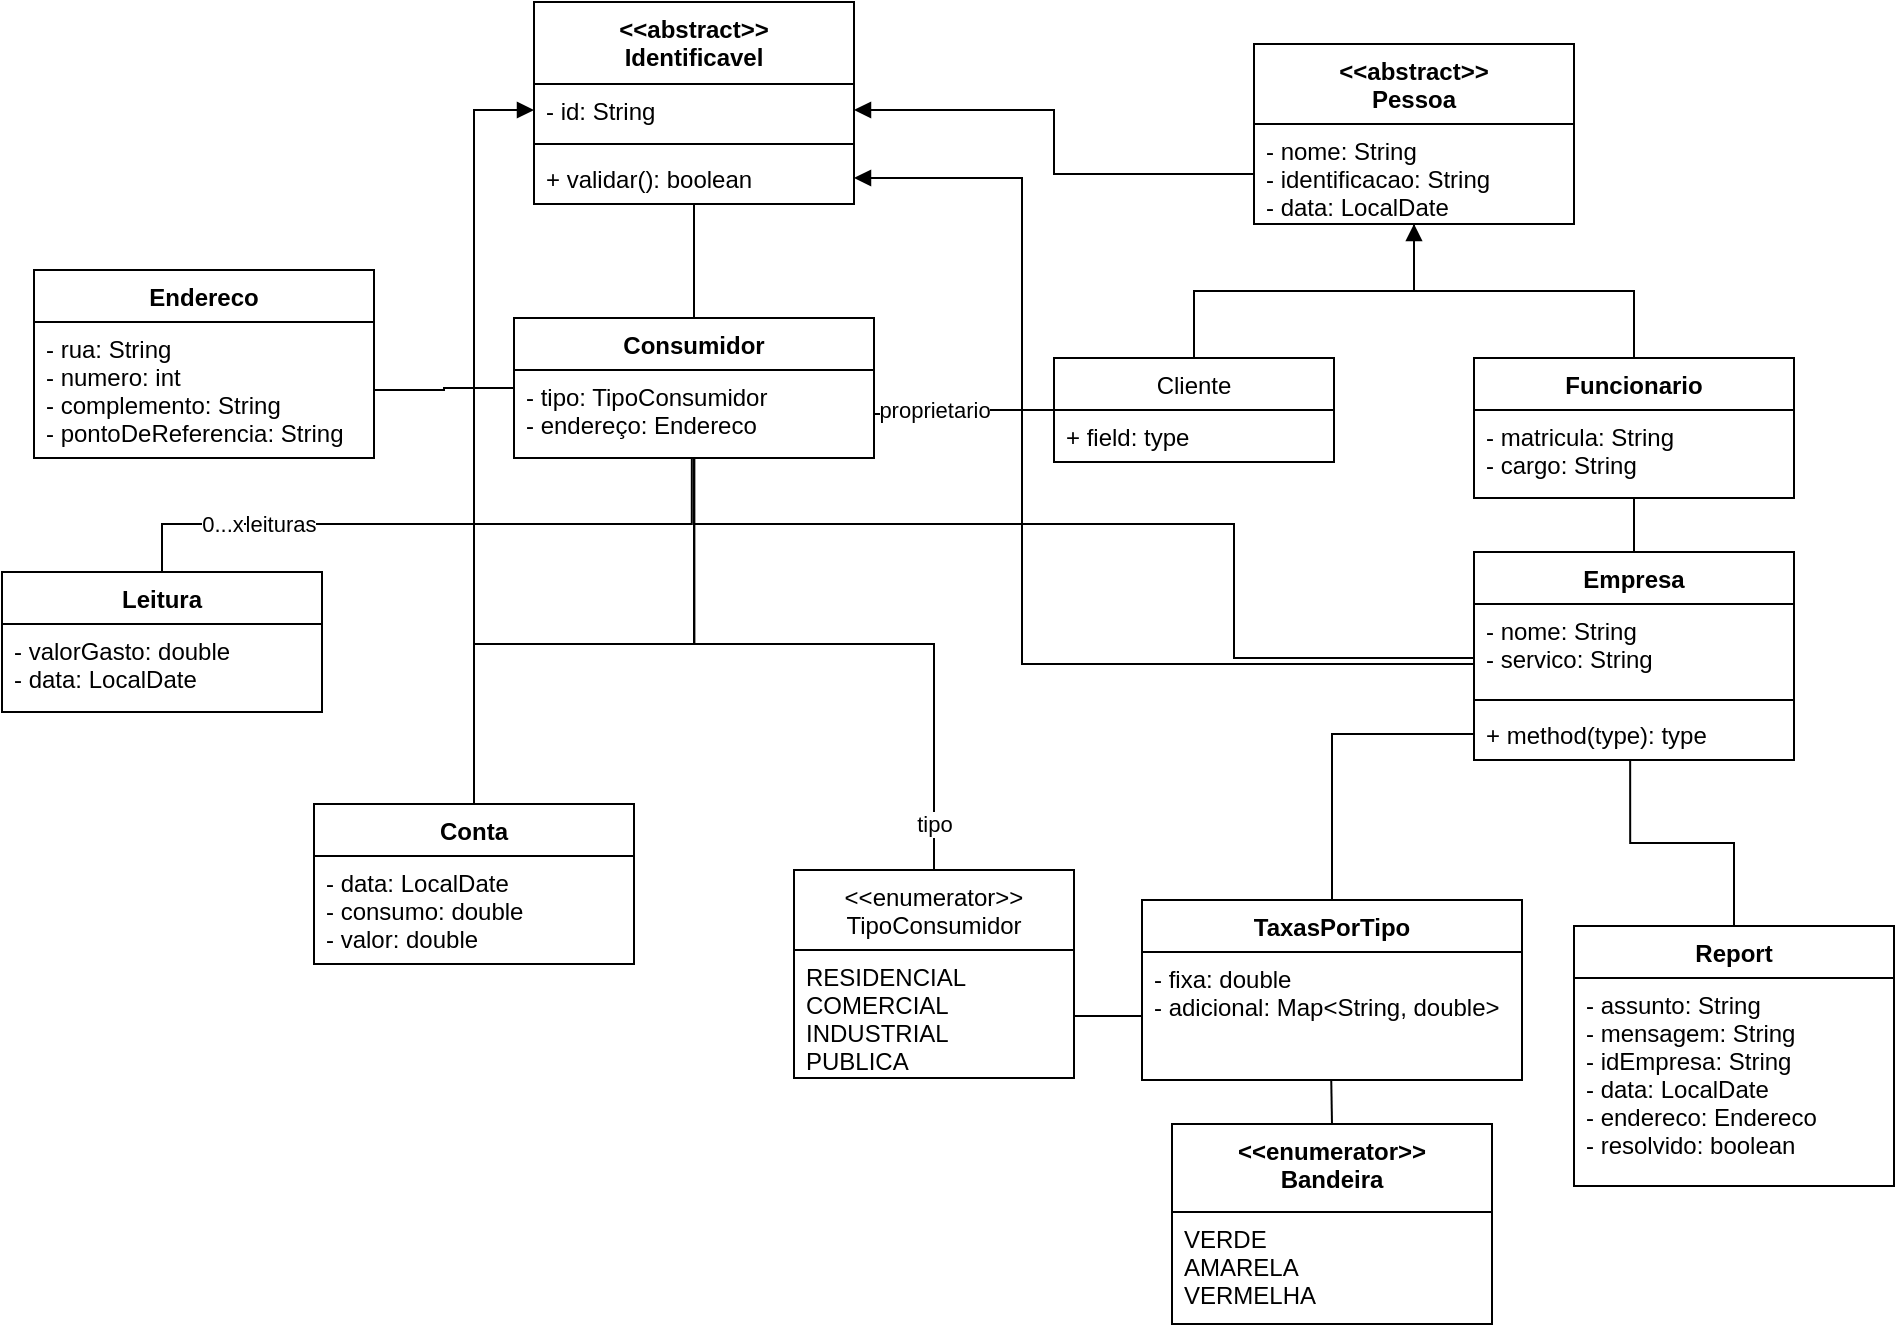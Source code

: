 <mxfile version="14.7.7" type="github">
  <diagram id="NZ5z0QVhjqcO7IGQVkhm" name="Page-1">
    <mxGraphModel dx="1678" dy="453" grid="1" gridSize="10" guides="1" tooltips="1" connect="1" arrows="1" fold="1" page="1" pageScale="1" pageWidth="100" pageHeight="100" math="0" shadow="0">
      <root>
        <mxCell id="0" />
        <mxCell id="1" parent="0" />
        <mxCell id="3nf73OtYu2r16FvgSx3d-29" style="edgeStyle=orthogonalEdgeStyle;rounded=0;orthogonalLoop=1;jettySize=auto;html=1;exitX=0;exitY=0.5;exitDx=0;exitDy=0;entryX=1;entryY=0.5;entryDx=0;entryDy=0;endArrow=none;endFill=0;" parent="1" source="3nf73OtYu2r16FvgSx3d-5" target="3nf73OtYu2r16FvgSx3d-26" edge="1">
          <mxGeometry relative="1" as="geometry" />
        </mxCell>
        <mxCell id="3nf73OtYu2r16FvgSx3d-50" style="edgeStyle=orthogonalEdgeStyle;rounded=0;orthogonalLoop=1;jettySize=auto;html=1;exitX=0.494;exitY=0.997;exitDx=0;exitDy=0;entryX=0.5;entryY=0;entryDx=0;entryDy=0;endArrow=none;endFill=0;exitPerimeter=0;" parent="1" source="3nf73OtYu2r16FvgSx3d-6" target="3nf73OtYu2r16FvgSx3d-46" edge="1">
          <mxGeometry relative="1" as="geometry">
            <mxPoint x="16.0" y="536.472" as="sourcePoint" />
            <Array as="points">
              <mxPoint x="95" y="570" />
              <mxPoint x="-170" y="570" />
            </Array>
          </mxGeometry>
        </mxCell>
        <mxCell id="3nf73OtYu2r16FvgSx3d-51" value="leituras" style="edgeLabel;html=1;align=center;verticalAlign=middle;resizable=0;points=[];" parent="3nf73OtYu2r16FvgSx3d-50" vertex="1" connectable="0">
          <mxGeometry x="-0.672" relative="1" as="geometry">
            <mxPoint x="-186" as="offset" />
          </mxGeometry>
        </mxCell>
        <mxCell id="3nf73OtYu2r16FvgSx3d-52" value="0...x" style="edgeLabel;html=1;align=center;verticalAlign=middle;resizable=0;points=[];" parent="3nf73OtYu2r16FvgSx3d-50" vertex="1" connectable="0">
          <mxGeometry x="0.666" relative="1" as="geometry">
            <mxPoint as="offset" />
          </mxGeometry>
        </mxCell>
        <mxCell id="9jkM_nr5njLPby3g5Ujz-13" style="edgeStyle=orthogonalEdgeStyle;rounded=0;orthogonalLoop=1;jettySize=auto;html=1;exitX=0.75;exitY=1;exitDx=0;exitDy=0;entryX=0;entryY=0.5;entryDx=0;entryDy=0;endArrow=none;endFill=0;" parent="1" source="3nf73OtYu2r16FvgSx3d-5" target="9jkM_nr5njLPby3g5Ujz-2" edge="1">
          <mxGeometry relative="1" as="geometry">
            <Array as="points">
              <mxPoint x="96" y="537" />
              <mxPoint x="96" y="570" />
              <mxPoint x="366" y="570" />
              <mxPoint x="366" y="637" />
              <mxPoint x="486" y="637" />
            </Array>
          </mxGeometry>
        </mxCell>
        <mxCell id="3nf73OtYu2r16FvgSx3d-5" value="Consumidor" style="swimlane;fontStyle=1;align=center;verticalAlign=top;childLayout=stackLayout;horizontal=1;startSize=26;horizontalStack=0;resizeParent=1;resizeParentMax=0;resizeLast=0;collapsible=1;marginBottom=0;" parent="1" vertex="1">
          <mxGeometry x="6" y="467" width="180" height="70" as="geometry" />
        </mxCell>
        <mxCell id="3nf73OtYu2r16FvgSx3d-6" value="- tipo: TipoConsumidor&#xa;- endereço: Endereco" style="text;strokeColor=none;fillColor=none;align=left;verticalAlign=top;spacingLeft=4;spacingRight=4;overflow=hidden;rotatable=0;points=[[0,0.5],[1,0.5]];portConstraint=eastwest;" parent="3nf73OtYu2r16FvgSx3d-5" vertex="1">
          <mxGeometry y="26" width="180" height="44" as="geometry" />
        </mxCell>
        <mxCell id="3nf73OtYu2r16FvgSx3d-17" style="edgeStyle=orthogonalEdgeStyle;rounded=0;orthogonalLoop=1;jettySize=auto;html=1;exitX=0.5;exitY=0;exitDx=0;exitDy=0;endArrow=none;endFill=0;" parent="1" source="3nf73OtYu2r16FvgSx3d-13" target="3nf73OtYu2r16FvgSx3d-5" edge="1">
          <mxGeometry relative="1" as="geometry">
            <mxPoint x="226" y="574" as="targetPoint" />
            <Array as="points">
              <mxPoint x="216" y="630" />
              <mxPoint x="96" y="630" />
            </Array>
          </mxGeometry>
        </mxCell>
        <mxCell id="3nf73OtYu2r16FvgSx3d-45" value="tipo" style="edgeLabel;html=1;align=center;verticalAlign=middle;resizable=0;points=[];" parent="3nf73OtYu2r16FvgSx3d-17" vertex="1" connectable="0">
          <mxGeometry x="0.7" y="-1" relative="1" as="geometry">
            <mxPoint x="119" y="134" as="offset" />
          </mxGeometry>
        </mxCell>
        <mxCell id="3nf73OtYu2r16FvgSx3d-13" value="&lt;&lt;enumerator&gt;&gt;&#xa;TipoConsumidor" style="swimlane;fontStyle=0;childLayout=stackLayout;horizontal=1;startSize=40;fillColor=none;horizontalStack=0;resizeParent=1;resizeParentMax=0;resizeLast=0;collapsible=1;marginBottom=0;" parent="1" vertex="1">
          <mxGeometry x="146" y="743" width="140" height="104" as="geometry" />
        </mxCell>
        <mxCell id="3nf73OtYu2r16FvgSx3d-14" value="RESIDENCIAL&#xa;COMERCIAL&#xa;INDUSTRIAL&#xa;PUBLICA" style="text;strokeColor=none;fillColor=none;align=left;verticalAlign=top;spacingLeft=4;spacingRight=4;overflow=hidden;rotatable=0;points=[[0,0.5],[1,0.5]];portConstraint=eastwest;" parent="3nf73OtYu2r16FvgSx3d-13" vertex="1">
          <mxGeometry y="40" width="140" height="64" as="geometry" />
        </mxCell>
        <mxCell id="3nf73OtYu2r16FvgSx3d-35" style="edgeStyle=orthogonalEdgeStyle;rounded=0;orthogonalLoop=1;jettySize=auto;html=1;exitX=0.5;exitY=1;exitDx=0;exitDy=0;entryX=0.5;entryY=0;entryDx=0;entryDy=0;endArrow=none;endFill=0;" parent="1" source="3nf73OtYu2r16FvgSx3d-18" target="3nf73OtYu2r16FvgSx3d-30" edge="1">
          <mxGeometry relative="1" as="geometry" />
        </mxCell>
        <mxCell id="3nf73OtYu2r16FvgSx3d-40" style="edgeStyle=orthogonalEdgeStyle;rounded=0;orthogonalLoop=1;jettySize=auto;html=1;exitX=0.5;exitY=1;exitDx=0;exitDy=0;entryX=0.5;entryY=0;entryDx=0;entryDy=0;endArrow=none;endFill=0;startArrow=block;startFill=1;" parent="1" source="3nf73OtYu2r16FvgSx3d-18" target="3nf73OtYu2r16FvgSx3d-36" edge="1">
          <mxGeometry relative="1" as="geometry" />
        </mxCell>
        <mxCell id="3nf73OtYu2r16FvgSx3d-18" value="&lt;&lt;abstract&gt;&gt;&#xa;Pessoa" style="swimlane;fontStyle=1;align=center;verticalAlign=top;childLayout=stackLayout;horizontal=1;startSize=40;horizontalStack=0;resizeParent=1;resizeParentMax=0;resizeLast=0;collapsible=1;marginBottom=0;" parent="1" vertex="1">
          <mxGeometry x="376" y="330" width="160" height="90" as="geometry" />
        </mxCell>
        <mxCell id="3nf73OtYu2r16FvgSx3d-19" value="- nome: String&#xa;- identificacao: String&#xa;- data: LocalDate" style="text;strokeColor=none;fillColor=none;align=left;verticalAlign=top;spacingLeft=4;spacingRight=4;overflow=hidden;rotatable=0;points=[[0,0.5],[1,0.5]];portConstraint=eastwest;" parent="3nf73OtYu2r16FvgSx3d-18" vertex="1">
          <mxGeometry y="40" width="160" height="50" as="geometry" />
        </mxCell>
        <mxCell id="3nf73OtYu2r16FvgSx3d-25" value="Endereco" style="swimlane;fontStyle=1;align=center;verticalAlign=top;childLayout=stackLayout;horizontal=1;startSize=26;horizontalStack=0;resizeParent=1;resizeParentMax=0;resizeLast=0;collapsible=1;marginBottom=0;" parent="1" vertex="1">
          <mxGeometry x="-234" y="443" width="170" height="94" as="geometry" />
        </mxCell>
        <mxCell id="3nf73OtYu2r16FvgSx3d-26" value="- rua: String&#xa;- numero: int&#xa;- complemento: String&#xa;- pontoDeReferencia: String" style="text;strokeColor=none;fillColor=none;align=left;verticalAlign=top;spacingLeft=4;spacingRight=4;overflow=hidden;rotatable=0;points=[[0,0.5],[1,0.5]];portConstraint=eastwest;" parent="3nf73OtYu2r16FvgSx3d-25" vertex="1">
          <mxGeometry y="26" width="170" height="68" as="geometry" />
        </mxCell>
        <mxCell id="9jkM_nr5njLPby3g5Ujz-10" style="edgeStyle=orthogonalEdgeStyle;rounded=0;orthogonalLoop=1;jettySize=auto;html=1;exitX=0.5;exitY=1;exitDx=0;exitDy=0;entryX=0.5;entryY=0;entryDx=0;entryDy=0;endArrow=none;endFill=0;" parent="1" source="3nf73OtYu2r16FvgSx3d-30" target="9jkM_nr5njLPby3g5Ujz-1" edge="1">
          <mxGeometry relative="1" as="geometry" />
        </mxCell>
        <mxCell id="3nf73OtYu2r16FvgSx3d-30" value="Funcionario" style="swimlane;fontStyle=1;align=center;verticalAlign=top;childLayout=stackLayout;horizontal=1;startSize=26;horizontalStack=0;resizeParent=1;resizeParentMax=0;resizeLast=0;collapsible=1;marginBottom=0;" parent="1" vertex="1">
          <mxGeometry x="486" y="487" width="160" height="70" as="geometry" />
        </mxCell>
        <mxCell id="3nf73OtYu2r16FvgSx3d-31" value="- matricula: String&#xa;- cargo: String" style="text;strokeColor=none;fillColor=none;align=left;verticalAlign=top;spacingLeft=4;spacingRight=4;overflow=hidden;rotatable=0;points=[[0,0.5],[1,0.5]];portConstraint=eastwest;" parent="3nf73OtYu2r16FvgSx3d-30" vertex="1">
          <mxGeometry y="26" width="160" height="44" as="geometry" />
        </mxCell>
        <mxCell id="3nf73OtYu2r16FvgSx3d-41" style="edgeStyle=orthogonalEdgeStyle;rounded=0;orthogonalLoop=1;jettySize=auto;html=1;exitX=0;exitY=0.5;exitDx=0;exitDy=0;entryX=1;entryY=0.5;entryDx=0;entryDy=0;endArrow=none;endFill=0;" parent="1" source="3nf73OtYu2r16FvgSx3d-36" target="3nf73OtYu2r16FvgSx3d-6" edge="1">
          <mxGeometry relative="1" as="geometry" />
        </mxCell>
        <mxCell id="3nf73OtYu2r16FvgSx3d-44" value="proprietario" style="edgeLabel;html=1;align=center;verticalAlign=middle;resizable=0;points=[];" parent="3nf73OtYu2r16FvgSx3d-41" vertex="1" connectable="0">
          <mxGeometry x="0.848" relative="1" as="geometry">
            <mxPoint x="23" y="-2" as="offset" />
          </mxGeometry>
        </mxCell>
        <mxCell id="3nf73OtYu2r16FvgSx3d-36" value="Cliente" style="swimlane;fontStyle=0;childLayout=stackLayout;horizontal=1;startSize=26;fillColor=none;horizontalStack=0;resizeParent=1;resizeParentMax=0;resizeLast=0;collapsible=1;marginBottom=0;" parent="1" vertex="1">
          <mxGeometry x="276" y="487" width="140" height="52" as="geometry" />
        </mxCell>
        <mxCell id="3nf73OtYu2r16FvgSx3d-38" value="+ field: type" style="text;strokeColor=none;fillColor=none;align=left;verticalAlign=top;spacingLeft=4;spacingRight=4;overflow=hidden;rotatable=0;points=[[0,0.5],[1,0.5]];portConstraint=eastwest;" parent="3nf73OtYu2r16FvgSx3d-36" vertex="1">
          <mxGeometry y="26" width="140" height="26" as="geometry" />
        </mxCell>
        <mxCell id="3nf73OtYu2r16FvgSx3d-46" value="Leitura" style="swimlane;fontStyle=1;align=center;verticalAlign=top;childLayout=stackLayout;horizontal=1;startSize=26;horizontalStack=0;resizeParent=1;resizeParentMax=0;resizeLast=0;collapsible=1;marginBottom=0;" parent="1" vertex="1">
          <mxGeometry x="-250" y="594" width="160" height="70" as="geometry" />
        </mxCell>
        <mxCell id="3nf73OtYu2r16FvgSx3d-47" value="- valorGasto: double&#xa;- data: LocalDate" style="text;strokeColor=none;fillColor=none;align=left;verticalAlign=top;spacingLeft=4;spacingRight=4;overflow=hidden;rotatable=0;points=[[0,0.5],[1,0.5]];portConstraint=eastwest;" parent="3nf73OtYu2r16FvgSx3d-46" vertex="1">
          <mxGeometry y="26" width="160" height="44" as="geometry" />
        </mxCell>
        <mxCell id="9jkM_nr5njLPby3g5Ujz-12" style="edgeStyle=orthogonalEdgeStyle;rounded=0;orthogonalLoop=1;jettySize=auto;html=1;exitX=0.5;exitY=0;exitDx=0;exitDy=0;entryX=0;entryY=0.5;entryDx=0;entryDy=0;endArrow=none;endFill=0;" parent="1" source="3nf73OtYu2r16FvgSx3d-53" target="9jkM_nr5njLPby3g5Ujz-4" edge="1">
          <mxGeometry relative="1" as="geometry" />
        </mxCell>
        <mxCell id="3nf73OtYu2r16FvgSx3d-53" value="TaxasPorTipo" style="swimlane;fontStyle=1;align=center;verticalAlign=top;childLayout=stackLayout;horizontal=1;startSize=26;horizontalStack=0;resizeParent=1;resizeParentMax=0;resizeLast=0;collapsible=1;marginBottom=0;" parent="1" vertex="1">
          <mxGeometry x="320" y="758" width="190" height="90" as="geometry" />
        </mxCell>
        <mxCell id="3nf73OtYu2r16FvgSx3d-54" value="- fixa: double&#xa;- adicional: Map&lt;String, double&gt;" style="text;strokeColor=none;fillColor=none;align=left;verticalAlign=top;spacingLeft=4;spacingRight=4;overflow=hidden;rotatable=0;points=[[0,0.5],[1,0.5]];portConstraint=eastwest;" parent="3nf73OtYu2r16FvgSx3d-53" vertex="1">
          <mxGeometry y="26" width="190" height="64" as="geometry" />
        </mxCell>
        <mxCell id="3nf73OtYu2r16FvgSx3d-57" style="edgeStyle=orthogonalEdgeStyle;rounded=0;orthogonalLoop=1;jettySize=auto;html=1;exitX=0;exitY=0.5;exitDx=0;exitDy=0;entryX=1;entryY=0.5;entryDx=0;entryDy=0;endArrow=none;endFill=0;" parent="1" source="3nf73OtYu2r16FvgSx3d-54" target="3nf73OtYu2r16FvgSx3d-14" edge="1">
          <mxGeometry relative="1" as="geometry">
            <mxPoint x="211" y="816" as="sourcePoint" />
          </mxGeometry>
        </mxCell>
        <mxCell id="9jkM_nr5njLPby3g5Ujz-14" style="edgeStyle=orthogonalEdgeStyle;rounded=0;orthogonalLoop=1;jettySize=auto;html=1;exitX=0.5;exitY=0;exitDx=0;exitDy=0;entryX=0.498;entryY=0.996;entryDx=0;entryDy=0;entryPerimeter=0;endArrow=none;endFill=0;" parent="1" source="tUBe_YmM21HyjPbSBP7L-1" target="3nf73OtYu2r16FvgSx3d-54" edge="1">
          <mxGeometry relative="1" as="geometry" />
        </mxCell>
        <mxCell id="tUBe_YmM21HyjPbSBP7L-1" value="&lt;&lt;enumerator&gt;&gt;&#xa;Bandeira" style="swimlane;fontStyle=1;align=center;verticalAlign=top;childLayout=stackLayout;horizontal=1;startSize=44;horizontalStack=0;resizeParent=1;resizeParentMax=0;resizeLast=0;collapsible=1;marginBottom=0;" parent="1" vertex="1">
          <mxGeometry x="335" y="870" width="160" height="100" as="geometry" />
        </mxCell>
        <mxCell id="tUBe_YmM21HyjPbSBP7L-2" value="VERDE&#xa;AMARELA&#xa;VERMELHA" style="text;strokeColor=none;fillColor=none;align=left;verticalAlign=top;spacingLeft=4;spacingRight=4;overflow=hidden;rotatable=0;points=[[0,0.5],[1,0.5]];portConstraint=eastwest;" parent="tUBe_YmM21HyjPbSBP7L-1" vertex="1">
          <mxGeometry y="44" width="160" height="56" as="geometry" />
        </mxCell>
        <mxCell id="9jkM_nr5njLPby3g5Ujz-1" value="Empresa" style="swimlane;fontStyle=1;align=center;verticalAlign=top;childLayout=stackLayout;horizontal=1;startSize=26;horizontalStack=0;resizeParent=1;resizeParentMax=0;resizeLast=0;collapsible=1;marginBottom=0;" parent="1" vertex="1">
          <mxGeometry x="486" y="584" width="160" height="104" as="geometry" />
        </mxCell>
        <mxCell id="9jkM_nr5njLPby3g5Ujz-2" value="- nome: String&#xa;- servico: String" style="text;strokeColor=none;fillColor=none;align=left;verticalAlign=top;spacingLeft=4;spacingRight=4;overflow=hidden;rotatable=0;points=[[0,0.5],[1,0.5]];portConstraint=eastwest;" parent="9jkM_nr5njLPby3g5Ujz-1" vertex="1">
          <mxGeometry y="26" width="160" height="44" as="geometry" />
        </mxCell>
        <mxCell id="9jkM_nr5njLPby3g5Ujz-3" value="" style="line;strokeWidth=1;fillColor=none;align=left;verticalAlign=middle;spacingTop=-1;spacingLeft=3;spacingRight=3;rotatable=0;labelPosition=right;points=[];portConstraint=eastwest;" parent="9jkM_nr5njLPby3g5Ujz-1" vertex="1">
          <mxGeometry y="70" width="160" height="8" as="geometry" />
        </mxCell>
        <mxCell id="9jkM_nr5njLPby3g5Ujz-4" value="+ method(type): type" style="text;strokeColor=none;fillColor=none;align=left;verticalAlign=top;spacingLeft=4;spacingRight=4;overflow=hidden;rotatable=0;points=[[0,0.5],[1,0.5]];portConstraint=eastwest;" parent="9jkM_nr5njLPby3g5Ujz-1" vertex="1">
          <mxGeometry y="78" width="160" height="26" as="geometry" />
        </mxCell>
        <mxCell id="9jkM_nr5njLPby3g5Ujz-17" style="edgeStyle=orthogonalEdgeStyle;rounded=0;orthogonalLoop=1;jettySize=auto;html=1;exitX=0.5;exitY=0;exitDx=0;exitDy=0;entryX=0.501;entryY=1.01;entryDx=0;entryDy=0;entryPerimeter=0;endArrow=none;endFill=0;" parent="1" source="9jkM_nr5njLPby3g5Ujz-5" target="3nf73OtYu2r16FvgSx3d-6" edge="1">
          <mxGeometry relative="1" as="geometry">
            <Array as="points">
              <mxPoint x="-14" y="630" />
              <mxPoint x="96" y="630" />
            </Array>
          </mxGeometry>
        </mxCell>
        <mxCell id="9jkM_nr5njLPby3g5Ujz-5" value="Conta" style="swimlane;fontStyle=1;align=center;verticalAlign=top;childLayout=stackLayout;horizontal=1;startSize=26;horizontalStack=0;resizeParent=1;resizeParentMax=0;resizeLast=0;collapsible=1;marginBottom=0;" parent="1" vertex="1">
          <mxGeometry x="-94" y="710" width="160" height="80" as="geometry" />
        </mxCell>
        <mxCell id="9jkM_nr5njLPby3g5Ujz-6" value="- data: LocalDate&#xa;- consumo: double&#xa;- valor: double" style="text;strokeColor=none;fillColor=none;align=left;verticalAlign=top;spacingLeft=4;spacingRight=4;overflow=hidden;rotatable=0;points=[[0,0.5],[1,0.5]];portConstraint=eastwest;" parent="9jkM_nr5njLPby3g5Ujz-5" vertex="1">
          <mxGeometry y="26" width="160" height="54" as="geometry" />
        </mxCell>
        <mxCell id="jkLk3DHAyUOUVw8uN-fG-5" style="edgeStyle=orthogonalEdgeStyle;rounded=0;orthogonalLoop=1;jettySize=auto;html=1;entryX=0.488;entryY=1.011;entryDx=0;entryDy=0;entryPerimeter=0;endArrow=none;endFill=0;" edge="1" parent="1" source="jkLk3DHAyUOUVw8uN-fG-1" target="9jkM_nr5njLPby3g5Ujz-4">
          <mxGeometry relative="1" as="geometry">
            <mxPoint x="590" y="710" as="targetPoint" />
          </mxGeometry>
        </mxCell>
        <mxCell id="jkLk3DHAyUOUVw8uN-fG-1" value="Report" style="swimlane;fontStyle=1;align=center;verticalAlign=top;childLayout=stackLayout;horizontal=1;startSize=26;horizontalStack=0;resizeParent=1;resizeParentMax=0;resizeLast=0;collapsible=1;marginBottom=0;" vertex="1" parent="1">
          <mxGeometry x="536" y="771" width="160" height="130" as="geometry" />
        </mxCell>
        <mxCell id="jkLk3DHAyUOUVw8uN-fG-2" value="- assunto: String&#xa;- mensagem: String&#xa;- idEmpresa: String&#xa;- data: LocalDate&#xa;- endereco: Endereco&#xa;- resolvido: boolean" style="text;strokeColor=none;fillColor=none;align=left;verticalAlign=top;spacingLeft=4;spacingRight=4;overflow=hidden;rotatable=0;points=[[0,0.5],[1,0.5]];portConstraint=eastwest;" vertex="1" parent="jkLk3DHAyUOUVw8uN-fG-1">
          <mxGeometry y="26" width="160" height="104" as="geometry" />
        </mxCell>
        <mxCell id="jkLk3DHAyUOUVw8uN-fG-11" style="edgeStyle=orthogonalEdgeStyle;rounded=0;orthogonalLoop=1;jettySize=auto;html=1;exitX=0.5;exitY=1;exitDx=0;exitDy=0;entryX=0.5;entryY=0;entryDx=0;entryDy=0;endArrow=none;endFill=0;" edge="1" parent="1" source="jkLk3DHAyUOUVw8uN-fG-6" target="3nf73OtYu2r16FvgSx3d-5">
          <mxGeometry relative="1" as="geometry" />
        </mxCell>
        <mxCell id="jkLk3DHAyUOUVw8uN-fG-6" value="&lt;&lt;abstract&gt;&gt;&#xa;Identificavel" style="swimlane;fontStyle=1;align=center;verticalAlign=top;childLayout=stackLayout;horizontal=1;startSize=41;horizontalStack=0;resizeParent=1;resizeParentMax=0;resizeLast=0;collapsible=1;marginBottom=0;" vertex="1" parent="1">
          <mxGeometry x="16" y="309" width="160" height="101" as="geometry" />
        </mxCell>
        <mxCell id="jkLk3DHAyUOUVw8uN-fG-7" value="- id: String" style="text;strokeColor=none;fillColor=none;align=left;verticalAlign=top;spacingLeft=4;spacingRight=4;overflow=hidden;rotatable=0;points=[[0,0.5],[1,0.5]];portConstraint=eastwest;" vertex="1" parent="jkLk3DHAyUOUVw8uN-fG-6">
          <mxGeometry y="41" width="160" height="26" as="geometry" />
        </mxCell>
        <mxCell id="jkLk3DHAyUOUVw8uN-fG-8" value="" style="line;strokeWidth=1;fillColor=none;align=left;verticalAlign=middle;spacingTop=-1;spacingLeft=3;spacingRight=3;rotatable=0;labelPosition=right;points=[];portConstraint=eastwest;" vertex="1" parent="jkLk3DHAyUOUVw8uN-fG-6">
          <mxGeometry y="67" width="160" height="8" as="geometry" />
        </mxCell>
        <mxCell id="jkLk3DHAyUOUVw8uN-fG-9" value="+ validar(): boolean" style="text;strokeColor=none;fillColor=none;align=left;verticalAlign=top;spacingLeft=4;spacingRight=4;overflow=hidden;rotatable=0;points=[[0,0.5],[1,0.5]];portConstraint=eastwest;" vertex="1" parent="jkLk3DHAyUOUVw8uN-fG-6">
          <mxGeometry y="75" width="160" height="26" as="geometry" />
        </mxCell>
        <mxCell id="jkLk3DHAyUOUVw8uN-fG-10" style="edgeStyle=orthogonalEdgeStyle;rounded=0;orthogonalLoop=1;jettySize=auto;html=1;exitX=1;exitY=0.5;exitDx=0;exitDy=0;entryX=0;entryY=0.5;entryDx=0;entryDy=0;endArrow=none;endFill=0;startArrow=block;startFill=1;" edge="1" parent="1" source="jkLk3DHAyUOUVw8uN-fG-7" target="3nf73OtYu2r16FvgSx3d-19">
          <mxGeometry relative="1" as="geometry" />
        </mxCell>
        <mxCell id="jkLk3DHAyUOUVw8uN-fG-12" style="edgeStyle=orthogonalEdgeStyle;rounded=0;orthogonalLoop=1;jettySize=auto;html=1;exitX=0;exitY=0.5;exitDx=0;exitDy=0;entryX=0.5;entryY=0;entryDx=0;entryDy=0;endArrow=none;endFill=0;startArrow=block;startFill=1;" edge="1" parent="1" source="jkLk3DHAyUOUVw8uN-fG-7" target="9jkM_nr5njLPby3g5Ujz-5">
          <mxGeometry relative="1" as="geometry" />
        </mxCell>
        <mxCell id="jkLk3DHAyUOUVw8uN-fG-13" style="edgeStyle=orthogonalEdgeStyle;rounded=0;orthogonalLoop=1;jettySize=auto;html=1;exitX=1;exitY=0.5;exitDx=0;exitDy=0;entryX=0;entryY=0.5;entryDx=0;entryDy=0;endArrow=none;endFill=0;startArrow=block;startFill=1;" edge="1" parent="1" source="jkLk3DHAyUOUVw8uN-fG-9" target="9jkM_nr5njLPby3g5Ujz-2">
          <mxGeometry relative="1" as="geometry">
            <Array as="points">
              <mxPoint x="260" y="397" />
              <mxPoint x="260" y="640" />
              <mxPoint x="486" y="640" />
            </Array>
          </mxGeometry>
        </mxCell>
      </root>
    </mxGraphModel>
  </diagram>
</mxfile>
